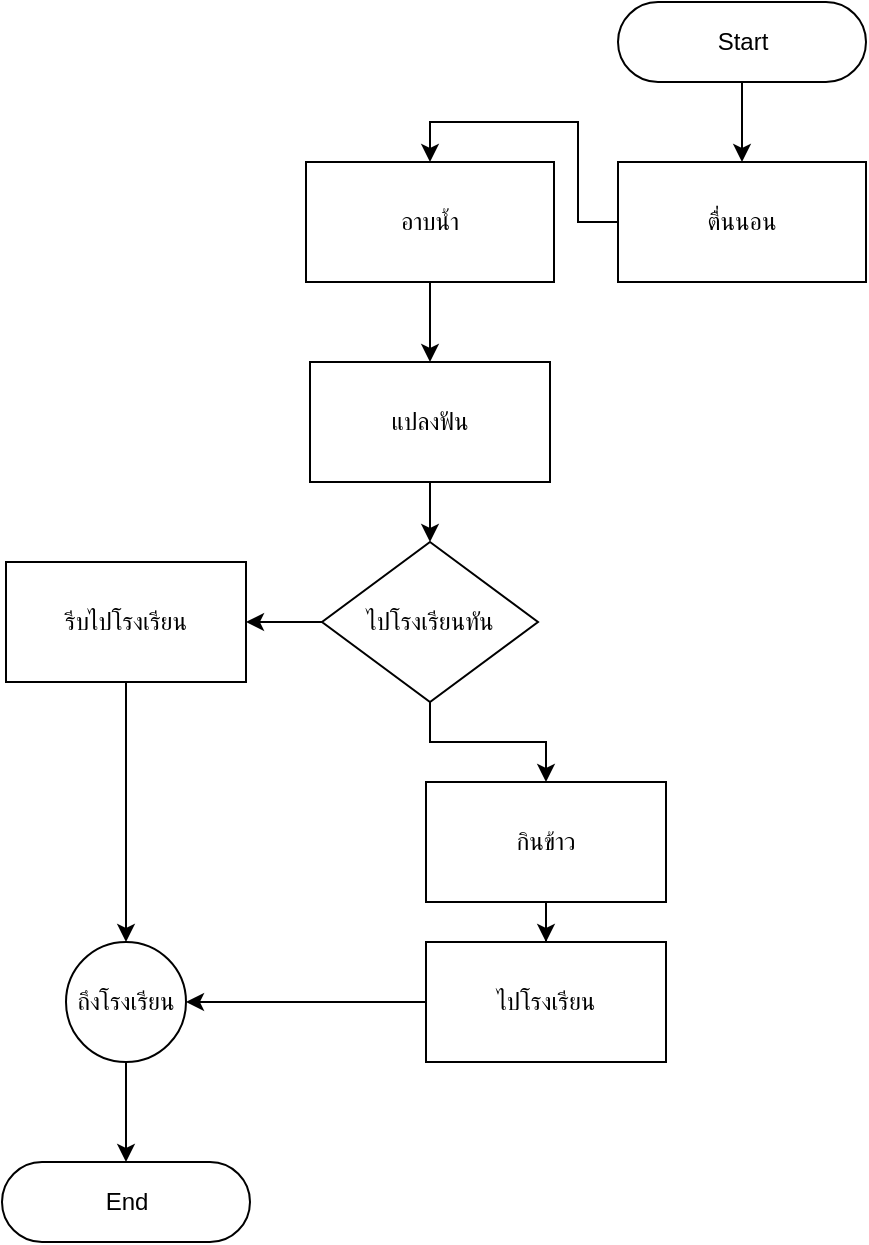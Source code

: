 <mxfile version="20.2.2" type="github">
  <diagram id="Zvd7eAkHVLAxjXh82iRJ" name="หน้า-1">
    <mxGraphModel dx="1102" dy="614" grid="1" gridSize="10" guides="1" tooltips="1" connect="1" arrows="1" fold="1" page="1" pageScale="1" pageWidth="827" pageHeight="1169" math="0" shadow="0">
      <root>
        <mxCell id="0" />
        <mxCell id="1" parent="0" />
        <mxCell id="9QBP21d6Dplb47jIt29u-17" style="edgeStyle=orthogonalEdgeStyle;rounded=0;orthogonalLoop=1;jettySize=auto;html=1;entryX=0.5;entryY=0;entryDx=0;entryDy=0;" edge="1" parent="1" source="9QBP21d6Dplb47jIt29u-2" target="9QBP21d6Dplb47jIt29u-16">
          <mxGeometry relative="1" as="geometry" />
        </mxCell>
        <mxCell id="9QBP21d6Dplb47jIt29u-2" value="Start" style="html=1;dashed=0;whitespace=wrap;shape=mxgraph.dfd.start;" vertex="1" parent="1">
          <mxGeometry x="506" y="40" width="124" height="40" as="geometry" />
        </mxCell>
        <mxCell id="9QBP21d6Dplb47jIt29u-19" style="edgeStyle=orthogonalEdgeStyle;rounded=0;orthogonalLoop=1;jettySize=auto;html=1;entryX=0.5;entryY=0;entryDx=0;entryDy=0;" edge="1" parent="1" source="9QBP21d6Dplb47jIt29u-16" target="9QBP21d6Dplb47jIt29u-18">
          <mxGeometry relative="1" as="geometry" />
        </mxCell>
        <mxCell id="9QBP21d6Dplb47jIt29u-16" value="ตื่นนอน" style="rounded=0;whiteSpace=wrap;html=1;fillStyle=auto;fillColor=#FFFFFF;" vertex="1" parent="1">
          <mxGeometry x="506" y="120" width="124" height="60" as="geometry" />
        </mxCell>
        <mxCell id="9QBP21d6Dplb47jIt29u-22" value="" style="edgeStyle=orthogonalEdgeStyle;rounded=0;orthogonalLoop=1;jettySize=auto;html=1;" edge="1" parent="1" source="9QBP21d6Dplb47jIt29u-18" target="9QBP21d6Dplb47jIt29u-20">
          <mxGeometry relative="1" as="geometry" />
        </mxCell>
        <mxCell id="9QBP21d6Dplb47jIt29u-18" value="อาบนํ้า" style="rounded=0;whiteSpace=wrap;html=1;fillStyle=auto;fillColor=#FFFFFF;" vertex="1" parent="1">
          <mxGeometry x="350" y="120" width="124" height="60" as="geometry" />
        </mxCell>
        <mxCell id="9QBP21d6Dplb47jIt29u-24" style="edgeStyle=orthogonalEdgeStyle;rounded=0;orthogonalLoop=1;jettySize=auto;html=1;entryX=0.5;entryY=0;entryDx=0;entryDy=0;" edge="1" parent="1" source="9QBP21d6Dplb47jIt29u-20" target="9QBP21d6Dplb47jIt29u-23">
          <mxGeometry relative="1" as="geometry" />
        </mxCell>
        <mxCell id="9QBP21d6Dplb47jIt29u-20" value="แปลงฟัน" style="rounded=0;whiteSpace=wrap;html=1;fillStyle=auto;fillColor=#FFFFFF;" vertex="1" parent="1">
          <mxGeometry x="352" y="220" width="120" height="60" as="geometry" />
        </mxCell>
        <mxCell id="9QBP21d6Dplb47jIt29u-27" value="" style="edgeStyle=orthogonalEdgeStyle;rounded=0;orthogonalLoop=1;jettySize=auto;html=1;" edge="1" parent="1" source="9QBP21d6Dplb47jIt29u-23" target="9QBP21d6Dplb47jIt29u-26">
          <mxGeometry relative="1" as="geometry" />
        </mxCell>
        <mxCell id="9QBP21d6Dplb47jIt29u-29" value="" style="edgeStyle=orthogonalEdgeStyle;rounded=0;orthogonalLoop=1;jettySize=auto;html=1;" edge="1" parent="1" source="9QBP21d6Dplb47jIt29u-23" target="9QBP21d6Dplb47jIt29u-28">
          <mxGeometry relative="1" as="geometry" />
        </mxCell>
        <mxCell id="9QBP21d6Dplb47jIt29u-23" value="ไปโรงเรียนทัน" style="rhombus;whiteSpace=wrap;html=1;fillStyle=auto;fillColor=#FFFFFF;" vertex="1" parent="1">
          <mxGeometry x="358" y="310" width="108" height="80" as="geometry" />
        </mxCell>
        <mxCell id="9QBP21d6Dplb47jIt29u-31" value="" style="edgeStyle=orthogonalEdgeStyle;rounded=0;orthogonalLoop=1;jettySize=auto;html=1;" edge="1" parent="1" source="9QBP21d6Dplb47jIt29u-26" target="9QBP21d6Dplb47jIt29u-30">
          <mxGeometry relative="1" as="geometry" />
        </mxCell>
        <mxCell id="9QBP21d6Dplb47jIt29u-26" value="กินข้าว" style="rounded=0;whiteSpace=wrap;html=1;fillStyle=auto;fillColor=#FFFFFF;" vertex="1" parent="1">
          <mxGeometry x="410" y="430" width="120" height="60" as="geometry" />
        </mxCell>
        <mxCell id="9QBP21d6Dplb47jIt29u-33" style="edgeStyle=orthogonalEdgeStyle;rounded=0;orthogonalLoop=1;jettySize=auto;html=1;entryX=0.5;entryY=0;entryDx=0;entryDy=0;" edge="1" parent="1" source="9QBP21d6Dplb47jIt29u-28" target="9QBP21d6Dplb47jIt29u-32">
          <mxGeometry relative="1" as="geometry" />
        </mxCell>
        <mxCell id="9QBP21d6Dplb47jIt29u-28" value="รีบไปโรงเรียน" style="rounded=0;whiteSpace=wrap;html=1;fillStyle=auto;fillColor=#FFFFFF;" vertex="1" parent="1">
          <mxGeometry x="200" y="320" width="120" height="60" as="geometry" />
        </mxCell>
        <mxCell id="9QBP21d6Dplb47jIt29u-34" style="edgeStyle=orthogonalEdgeStyle;rounded=0;orthogonalLoop=1;jettySize=auto;html=1;entryX=1;entryY=0.5;entryDx=0;entryDy=0;" edge="1" parent="1" source="9QBP21d6Dplb47jIt29u-30" target="9QBP21d6Dplb47jIt29u-32">
          <mxGeometry relative="1" as="geometry">
            <mxPoint x="300" y="530" as="targetPoint" />
          </mxGeometry>
        </mxCell>
        <mxCell id="9QBP21d6Dplb47jIt29u-30" value="ไปโรงเรียน" style="rounded=0;whiteSpace=wrap;html=1;fillStyle=auto;fillColor=#FFFFFF;" vertex="1" parent="1">
          <mxGeometry x="410" y="510" width="120" height="60" as="geometry" />
        </mxCell>
        <mxCell id="9QBP21d6Dplb47jIt29u-36" value="" style="edgeStyle=orthogonalEdgeStyle;rounded=0;orthogonalLoop=1;jettySize=auto;html=1;" edge="1" parent="1" source="9QBP21d6Dplb47jIt29u-32" target="9QBP21d6Dplb47jIt29u-35">
          <mxGeometry relative="1" as="geometry" />
        </mxCell>
        <mxCell id="9QBP21d6Dplb47jIt29u-32" value="ถึงโรงเรียน" style="ellipse;whiteSpace=wrap;html=1;aspect=fixed;fillStyle=auto;fillColor=#FFFFFF;" vertex="1" parent="1">
          <mxGeometry x="230" y="510" width="60" height="60" as="geometry" />
        </mxCell>
        <mxCell id="9QBP21d6Dplb47jIt29u-35" value="End" style="html=1;dashed=0;whitespace=wrap;shape=mxgraph.dfd.start;" vertex="1" parent="1">
          <mxGeometry x="198" y="620" width="124" height="40" as="geometry" />
        </mxCell>
      </root>
    </mxGraphModel>
  </diagram>
</mxfile>

